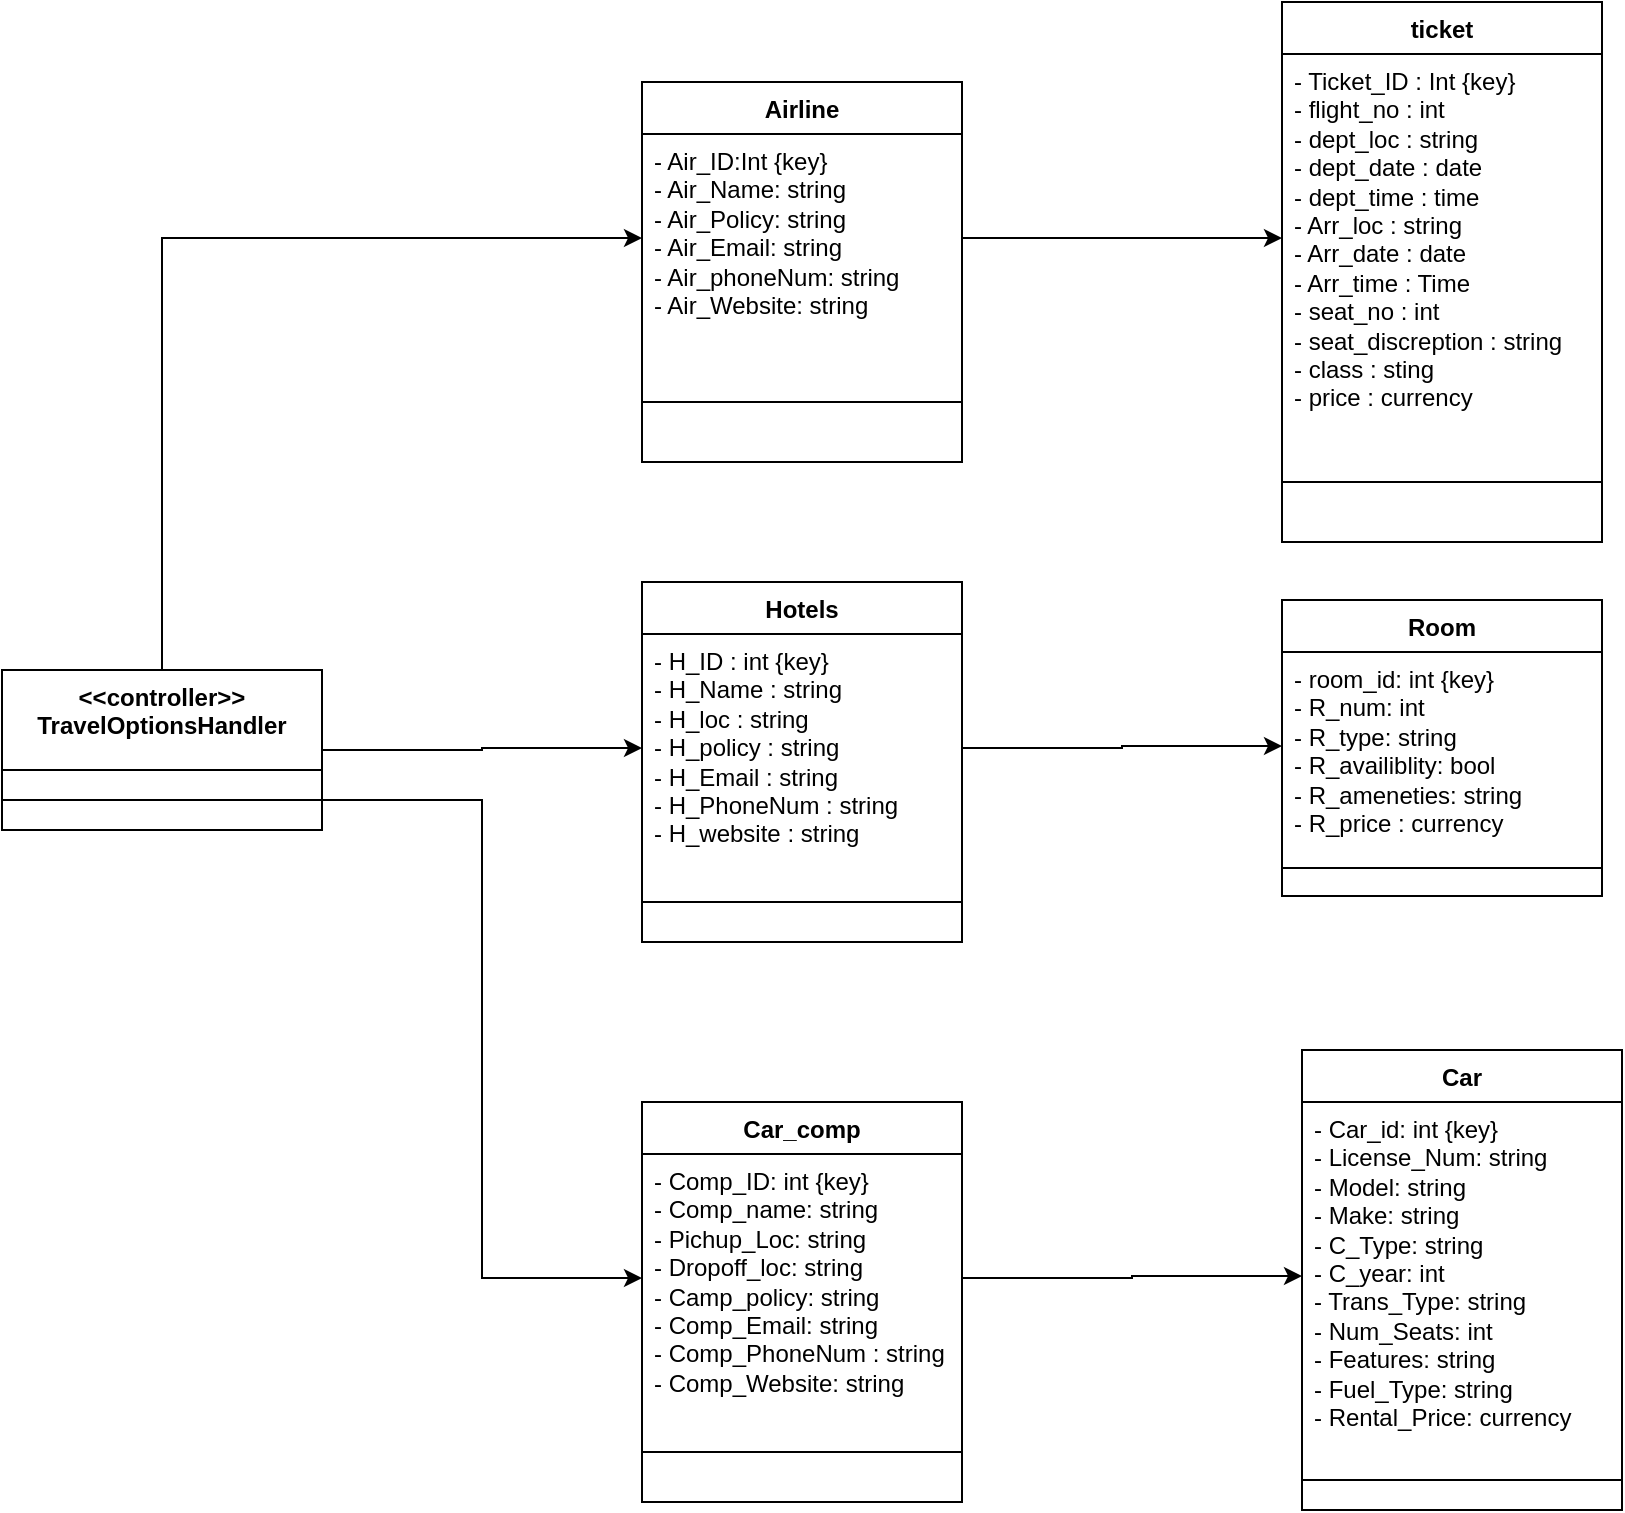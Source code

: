 <mxfile version="25.0.3">
  <diagram id="C5RBs43oDa-KdzZeNtuy" name="Page-1">
    <mxGraphModel dx="3225" dy="1393" grid="1" gridSize="10" guides="1" tooltips="1" connect="1" arrows="1" fold="1" page="1" pageScale="1" pageWidth="827" pageHeight="1169" math="0" shadow="0">
      <root>
        <mxCell id="WIyWlLk6GJQsqaUBKTNV-0" />
        <mxCell id="WIyWlLk6GJQsqaUBKTNV-1" parent="WIyWlLk6GJQsqaUBKTNV-0" />
        <mxCell id="BHG2MApi-rZy6z0oUUmJ-15" value="Airline" style="swimlane;fontStyle=1;align=center;verticalAlign=top;childLayout=stackLayout;horizontal=1;startSize=26;horizontalStack=0;resizeParent=1;resizeParentMax=0;resizeLast=0;collapsible=1;marginBottom=0;whiteSpace=wrap;html=1;" parent="WIyWlLk6GJQsqaUBKTNV-1" vertex="1">
          <mxGeometry x="320" y="211" width="160" height="190" as="geometry" />
        </mxCell>
        <mxCell id="BHG2MApi-rZy6z0oUUmJ-16" value="&lt;span style=&quot;text-wrap-mode: nowrap;&quot;&gt;- Air_ID:Int {key}&lt;/span&gt;&lt;div style=&quot;text-wrap-mode: nowrap;&quot;&gt;- Air_Name: string&lt;/div&gt;&lt;div style=&quot;text-wrap-mode: nowrap;&quot;&gt;- Air_Policy: string&lt;/div&gt;&lt;div style=&quot;text-wrap-mode: nowrap;&quot;&gt;- Air_Email: string&lt;/div&gt;&lt;div style=&quot;text-wrap-mode: nowrap;&quot;&gt;- Air_phoneNum: string&lt;/div&gt;&lt;div style=&quot;text-wrap-mode: nowrap;&quot;&gt;- Air_Website: string&lt;/div&gt;" style="text;strokeColor=none;fillColor=none;align=left;verticalAlign=top;spacingLeft=4;spacingRight=4;overflow=hidden;rotatable=0;points=[[0,0.5],[1,0.5]];portConstraint=eastwest;whiteSpace=wrap;html=1;" parent="BHG2MApi-rZy6z0oUUmJ-15" vertex="1">
          <mxGeometry y="26" width="160" height="104" as="geometry" />
        </mxCell>
        <mxCell id="BHG2MApi-rZy6z0oUUmJ-17" value="" style="line;strokeWidth=1;fillColor=none;align=left;verticalAlign=middle;spacingTop=-1;spacingLeft=3;spacingRight=3;rotatable=0;labelPosition=right;points=[];portConstraint=eastwest;strokeColor=inherit;" parent="BHG2MApi-rZy6z0oUUmJ-15" vertex="1">
          <mxGeometry y="130" width="160" height="60" as="geometry" />
        </mxCell>
        <mxCell id="BHG2MApi-rZy6z0oUUmJ-23" value="ticket" style="swimlane;fontStyle=1;align=center;verticalAlign=top;childLayout=stackLayout;horizontal=1;startSize=26;horizontalStack=0;resizeParent=1;resizeParentMax=0;resizeLast=0;collapsible=1;marginBottom=0;whiteSpace=wrap;html=1;" parent="WIyWlLk6GJQsqaUBKTNV-1" vertex="1">
          <mxGeometry x="640" y="171" width="160" height="270" as="geometry" />
        </mxCell>
        <mxCell id="BHG2MApi-rZy6z0oUUmJ-24" value="&lt;span style=&quot;text-wrap-mode: nowrap;&quot;&gt;- Ticket_ID : Int {key}&lt;/span&gt;&lt;div style=&quot;text-wrap-mode: nowrap;&quot;&gt;&lt;div style=&quot;text-wrap-mode: wrap;&quot;&gt;- flight_no : int&lt;/div&gt;&lt;div style=&quot;text-wrap-mode: wrap;&quot;&gt;- dept_loc : string&lt;/div&gt;&lt;div style=&quot;text-wrap-mode: wrap;&quot;&gt;- dept_date : date&lt;/div&gt;&lt;div style=&quot;text-wrap-mode: wrap;&quot;&gt;- dept_time : time&lt;/div&gt;&lt;div style=&quot;text-wrap-mode: wrap;&quot;&gt;- Arr_loc : string&lt;/div&gt;&lt;div style=&quot;text-wrap-mode: wrap;&quot;&gt;- Arr_date : date&lt;/div&gt;&lt;div style=&quot;text-wrap-mode: wrap;&quot;&gt;- Arr_time : Time&lt;/div&gt;&lt;div style=&quot;text-wrap-mode: wrap;&quot;&gt;- seat_no : int&lt;/div&gt;&lt;div style=&quot;text-wrap-mode: wrap;&quot;&gt;- seat_discreption : string&lt;/div&gt;&lt;div style=&quot;text-wrap-mode: wrap;&quot;&gt;- class : sting&lt;/div&gt;&lt;div style=&quot;text-wrap-mode: wrap;&quot;&gt;- price : currency&lt;/div&gt;&lt;/div&gt;" style="text;strokeColor=none;fillColor=none;align=left;verticalAlign=top;spacingLeft=4;spacingRight=4;overflow=hidden;rotatable=0;points=[[0,0.5],[1,0.5]];portConstraint=eastwest;whiteSpace=wrap;html=1;" parent="BHG2MApi-rZy6z0oUUmJ-23" vertex="1">
          <mxGeometry y="26" width="160" height="184" as="geometry" />
        </mxCell>
        <mxCell id="BHG2MApi-rZy6z0oUUmJ-25" value="" style="line;strokeWidth=1;fillColor=none;align=left;verticalAlign=middle;spacingTop=-1;spacingLeft=3;spacingRight=3;rotatable=0;labelPosition=right;points=[];portConstraint=eastwest;strokeColor=inherit;" parent="BHG2MApi-rZy6z0oUUmJ-23" vertex="1">
          <mxGeometry y="210" width="160" height="60" as="geometry" />
        </mxCell>
        <mxCell id="BHG2MApi-rZy6z0oUUmJ-30" value="Hotels" style="swimlane;fontStyle=1;align=center;verticalAlign=top;childLayout=stackLayout;horizontal=1;startSize=26;horizontalStack=0;resizeParent=1;resizeParentMax=0;resizeLast=0;collapsible=1;marginBottom=0;whiteSpace=wrap;html=1;" parent="WIyWlLk6GJQsqaUBKTNV-1" vertex="1">
          <mxGeometry x="320" y="461" width="160" height="180" as="geometry" />
        </mxCell>
        <mxCell id="BHG2MApi-rZy6z0oUUmJ-31" value="&lt;div style=&quot;text-wrap-mode: nowrap;&quot;&gt;- H_ID : int {key}&lt;/div&gt;&lt;div style=&quot;text-wrap-mode: nowrap;&quot;&gt;- H_Name : string&lt;/div&gt;&lt;div style=&quot;text-wrap-mode: nowrap;&quot;&gt;- H_loc : string&lt;/div&gt;&lt;div style=&quot;text-wrap-mode: nowrap;&quot;&gt;- H_policy : string&lt;/div&gt;&lt;div style=&quot;text-wrap-mode: nowrap;&quot;&gt;- H_Email : string&lt;/div&gt;&lt;div style=&quot;text-wrap-mode: nowrap;&quot;&gt;- H_PhoneNum : string&lt;/div&gt;&lt;div style=&quot;text-wrap-mode: nowrap;&quot;&gt;- H_website : string&lt;/div&gt;" style="text;strokeColor=none;fillColor=none;align=left;verticalAlign=top;spacingLeft=4;spacingRight=4;overflow=hidden;rotatable=0;points=[[0,0.5],[1,0.5]];portConstraint=eastwest;whiteSpace=wrap;html=1;" parent="BHG2MApi-rZy6z0oUUmJ-30" vertex="1">
          <mxGeometry y="26" width="160" height="114" as="geometry" />
        </mxCell>
        <mxCell id="BHG2MApi-rZy6z0oUUmJ-32" value="" style="line;strokeWidth=1;fillColor=none;align=left;verticalAlign=middle;spacingTop=-1;spacingLeft=3;spacingRight=3;rotatable=0;labelPosition=right;points=[];portConstraint=eastwest;strokeColor=inherit;" parent="BHG2MApi-rZy6z0oUUmJ-30" vertex="1">
          <mxGeometry y="140" width="160" height="40" as="geometry" />
        </mxCell>
        <mxCell id="BHG2MApi-rZy6z0oUUmJ-34" value="Room" style="swimlane;fontStyle=1;align=center;verticalAlign=top;childLayout=stackLayout;horizontal=1;startSize=26;horizontalStack=0;resizeParent=1;resizeParentMax=0;resizeLast=0;collapsible=1;marginBottom=0;whiteSpace=wrap;html=1;" parent="WIyWlLk6GJQsqaUBKTNV-1" vertex="1">
          <mxGeometry x="640" y="470" width="160" height="148" as="geometry" />
        </mxCell>
        <mxCell id="BHG2MApi-rZy6z0oUUmJ-35" value="- room_id: int {key}&lt;div&gt;- R_num: int&lt;/div&gt;&lt;div&gt;- R_type: string&lt;/div&gt;&lt;div&gt;- R_availiblity: bool&lt;/div&gt;&lt;div&gt;- R_ameneties: string&lt;/div&gt;&lt;div&gt;- R_price : currency&lt;/div&gt;" style="text;strokeColor=none;fillColor=none;align=left;verticalAlign=top;spacingLeft=4;spacingRight=4;overflow=hidden;rotatable=0;points=[[0,0.5],[1,0.5]];portConstraint=eastwest;whiteSpace=wrap;html=1;" parent="BHG2MApi-rZy6z0oUUmJ-34" vertex="1">
          <mxGeometry y="26" width="160" height="94" as="geometry" />
        </mxCell>
        <mxCell id="BHG2MApi-rZy6z0oUUmJ-36" value="" style="line;strokeWidth=1;fillColor=none;align=left;verticalAlign=middle;spacingTop=-1;spacingLeft=3;spacingRight=3;rotatable=0;labelPosition=right;points=[];portConstraint=eastwest;strokeColor=inherit;" parent="BHG2MApi-rZy6z0oUUmJ-34" vertex="1">
          <mxGeometry y="120" width="160" height="28" as="geometry" />
        </mxCell>
        <mxCell id="BHG2MApi-rZy6z0oUUmJ-38" value="Car_comp&lt;div&gt;&lt;br&gt;&lt;/div&gt;" style="swimlane;fontStyle=1;align=center;verticalAlign=top;childLayout=stackLayout;horizontal=1;startSize=26;horizontalStack=0;resizeParent=1;resizeParentMax=0;resizeLast=0;collapsible=1;marginBottom=0;whiteSpace=wrap;html=1;" parent="WIyWlLk6GJQsqaUBKTNV-1" vertex="1">
          <mxGeometry x="320" y="721" width="160" height="200" as="geometry" />
        </mxCell>
        <mxCell id="BHG2MApi-rZy6z0oUUmJ-39" value="&lt;span style=&quot;background-color: initial;&quot;&gt;-&amp;nbsp;&lt;/span&gt;&lt;span style=&quot;background-color: initial; text-wrap-mode: nowrap;&quot;&gt;Comp_ID: int {key}&lt;/span&gt;&lt;div&gt;&lt;div style=&quot;text-wrap-mode: nowrap;&quot;&gt;- Comp_name: string&lt;/div&gt;&lt;div style=&quot;text-wrap-mode: nowrap;&quot;&gt;- Pichup_Loc: string&lt;/div&gt;&lt;div style=&quot;text-wrap-mode: nowrap;&quot;&gt;- Dropoff_loc: string&lt;/div&gt;&lt;div style=&quot;text-wrap-mode: nowrap;&quot;&gt;- Camp_policy: string&lt;/div&gt;&lt;div style=&quot;text-wrap-mode: nowrap;&quot;&gt;- Comp_Email: string&lt;/div&gt;&lt;div style=&quot;text-wrap-mode: nowrap;&quot;&gt;- Comp_PhoneNum : string&lt;/div&gt;&lt;div style=&quot;text-wrap-mode: nowrap;&quot;&gt;- Comp_Website: string&lt;/div&gt;&lt;/div&gt;&lt;div&gt;&lt;br&gt;&lt;/div&gt;" style="text;strokeColor=none;fillColor=none;align=left;verticalAlign=top;spacingLeft=4;spacingRight=4;overflow=hidden;rotatable=0;points=[[0,0.5],[1,0.5]];portConstraint=eastwest;whiteSpace=wrap;html=1;" parent="BHG2MApi-rZy6z0oUUmJ-38" vertex="1">
          <mxGeometry y="26" width="160" height="124" as="geometry" />
        </mxCell>
        <mxCell id="BHG2MApi-rZy6z0oUUmJ-40" value="" style="line;strokeWidth=1;fillColor=none;align=left;verticalAlign=middle;spacingTop=-1;spacingLeft=3;spacingRight=3;rotatable=0;labelPosition=right;points=[];portConstraint=eastwest;strokeColor=inherit;" parent="BHG2MApi-rZy6z0oUUmJ-38" vertex="1">
          <mxGeometry y="150" width="160" height="50" as="geometry" />
        </mxCell>
        <mxCell id="BHG2MApi-rZy6z0oUUmJ-43" value="Car" style="swimlane;fontStyle=1;align=center;verticalAlign=top;childLayout=stackLayout;horizontal=1;startSize=26;horizontalStack=0;resizeParent=1;resizeParentMax=0;resizeLast=0;collapsible=1;marginBottom=0;whiteSpace=wrap;html=1;" parent="WIyWlLk6GJQsqaUBKTNV-1" vertex="1">
          <mxGeometry x="650" y="695" width="160" height="230" as="geometry" />
        </mxCell>
        <mxCell id="BHG2MApi-rZy6z0oUUmJ-44" value="&lt;div&gt;&lt;span style=&quot;background-color: initial;&quot;&gt;- Car_id: int {key}&amp;nbsp;&lt;/span&gt;&lt;/div&gt;&lt;div&gt;&lt;div&gt;- License_Num: string&lt;/div&gt;&lt;div&gt;- Model: string&lt;/div&gt;&lt;div&gt;- Make: string&lt;/div&gt;&lt;div&gt;- C_Type: string&lt;/div&gt;&lt;div&gt;- C_year: int&lt;/div&gt;&lt;div&gt;- Trans_Type: string&lt;/div&gt;&lt;div&gt;- Num_Seats: int&lt;/div&gt;&lt;div&gt;- Features: string&lt;/div&gt;&lt;div&gt;- Fuel_Type: string&amp;nbsp;&lt;/div&gt;&lt;div&gt;- Rental_Price: currency&lt;/div&gt;&lt;/div&gt;" style="text;strokeColor=none;fillColor=none;align=left;verticalAlign=top;spacingLeft=4;spacingRight=4;overflow=hidden;rotatable=0;points=[[0,0.5],[1,0.5]];portConstraint=eastwest;whiteSpace=wrap;html=1;" parent="BHG2MApi-rZy6z0oUUmJ-43" vertex="1">
          <mxGeometry y="26" width="160" height="174" as="geometry" />
        </mxCell>
        <mxCell id="BHG2MApi-rZy6z0oUUmJ-45" value="" style="line;strokeWidth=1;fillColor=none;align=left;verticalAlign=middle;spacingTop=-1;spacingLeft=3;spacingRight=3;rotatable=0;labelPosition=right;points=[];portConstraint=eastwest;strokeColor=inherit;" parent="BHG2MApi-rZy6z0oUUmJ-43" vertex="1">
          <mxGeometry y="200" width="160" height="30" as="geometry" />
        </mxCell>
        <mxCell id="BHG2MApi-rZy6z0oUUmJ-54" style="edgeStyle=orthogonalEdgeStyle;rounded=0;orthogonalLoop=1;jettySize=auto;html=1;entryX=0;entryY=0.5;entryDx=0;entryDy=0;" parent="WIyWlLk6GJQsqaUBKTNV-1" source="BHG2MApi-rZy6z0oUUmJ-47" target="BHG2MApi-rZy6z0oUUmJ-16" edge="1">
          <mxGeometry relative="1" as="geometry" />
        </mxCell>
        <mxCell id="BHG2MApi-rZy6z0oUUmJ-55" style="edgeStyle=orthogonalEdgeStyle;rounded=0;orthogonalLoop=1;jettySize=auto;html=1;entryX=0;entryY=0.5;entryDx=0;entryDy=0;" parent="WIyWlLk6GJQsqaUBKTNV-1" source="BHG2MApi-rZy6z0oUUmJ-47" target="BHG2MApi-rZy6z0oUUmJ-31" edge="1">
          <mxGeometry relative="1" as="geometry" />
        </mxCell>
        <mxCell id="BHG2MApi-rZy6z0oUUmJ-47" value="&lt;div&gt;&amp;lt;&amp;lt;controller&amp;gt;&amp;gt;&lt;/div&gt;TravelOptionsHandler" style="swimlane;fontStyle=1;align=center;verticalAlign=top;childLayout=stackLayout;horizontal=1;startSize=50;horizontalStack=0;resizeParent=1;resizeParentMax=0;resizeLast=0;collapsible=1;marginBottom=0;whiteSpace=wrap;html=1;" parent="WIyWlLk6GJQsqaUBKTNV-1" vertex="1">
          <mxGeometry y="505" width="160" height="80" as="geometry" />
        </mxCell>
        <mxCell id="BHG2MApi-rZy6z0oUUmJ-49" value="" style="line;strokeWidth=1;fillColor=none;align=left;verticalAlign=middle;spacingTop=-1;spacingLeft=3;spacingRight=3;rotatable=0;labelPosition=right;points=[];portConstraint=eastwest;strokeColor=inherit;" parent="BHG2MApi-rZy6z0oUUmJ-47" vertex="1">
          <mxGeometry y="50" width="160" height="30" as="geometry" />
        </mxCell>
        <mxCell id="BHG2MApi-rZy6z0oUUmJ-51" style="edgeStyle=orthogonalEdgeStyle;rounded=0;orthogonalLoop=1;jettySize=auto;html=1;entryX=0;entryY=0.5;entryDx=0;entryDy=0;" parent="WIyWlLk6GJQsqaUBKTNV-1" source="BHG2MApi-rZy6z0oUUmJ-16" target="BHG2MApi-rZy6z0oUUmJ-24" edge="1">
          <mxGeometry relative="1" as="geometry" />
        </mxCell>
        <mxCell id="BHG2MApi-rZy6z0oUUmJ-52" style="edgeStyle=orthogonalEdgeStyle;rounded=0;orthogonalLoop=1;jettySize=auto;html=1;entryX=0;entryY=0.5;entryDx=0;entryDy=0;" parent="WIyWlLk6GJQsqaUBKTNV-1" source="BHG2MApi-rZy6z0oUUmJ-31" target="BHG2MApi-rZy6z0oUUmJ-35" edge="1">
          <mxGeometry relative="1" as="geometry" />
        </mxCell>
        <mxCell id="BHG2MApi-rZy6z0oUUmJ-53" style="edgeStyle=orthogonalEdgeStyle;rounded=0;orthogonalLoop=1;jettySize=auto;html=1;entryX=0;entryY=0.5;entryDx=0;entryDy=0;" parent="WIyWlLk6GJQsqaUBKTNV-1" source="BHG2MApi-rZy6z0oUUmJ-39" target="BHG2MApi-rZy6z0oUUmJ-44" edge="1">
          <mxGeometry relative="1" as="geometry" />
        </mxCell>
        <mxCell id="BHG2MApi-rZy6z0oUUmJ-56" style="edgeStyle=orthogonalEdgeStyle;rounded=0;orthogonalLoop=1;jettySize=auto;html=1;entryX=0;entryY=0.5;entryDx=0;entryDy=0;" parent="WIyWlLk6GJQsqaUBKTNV-1" source="BHG2MApi-rZy6z0oUUmJ-49" target="BHG2MApi-rZy6z0oUUmJ-39" edge="1">
          <mxGeometry relative="1" as="geometry" />
        </mxCell>
      </root>
    </mxGraphModel>
  </diagram>
</mxfile>
